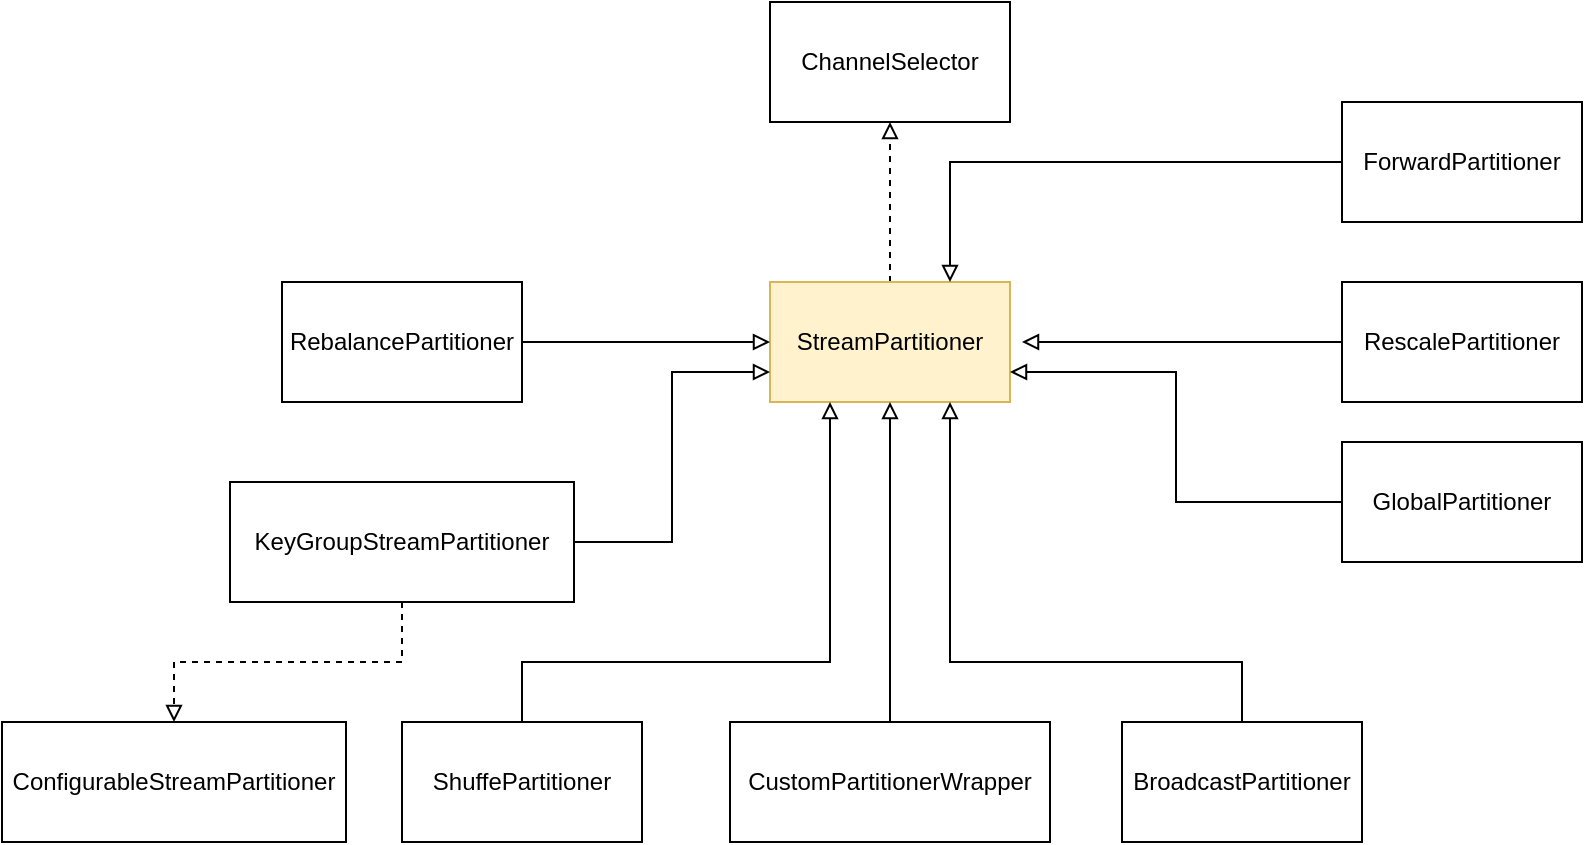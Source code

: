 <mxfile version="13.0.3" type="device"><diagram id="3nVOY_-r6zFy67tOjSUE" name="第 1 页"><mxGraphModel dx="1024" dy="592" grid="1" gridSize="10" guides="1" tooltips="1" connect="1" arrows="1" fold="1" page="1" pageScale="1" pageWidth="827" pageHeight="1169" math="0" shadow="0"><root><mxCell id="0"/><mxCell id="1" parent="0"/><mxCell id="carsAe4KsEBbg8f62nIC-3" style="edgeStyle=orthogonalEdgeStyle;rounded=0;orthogonalLoop=1;jettySize=auto;html=1;entryX=0.5;entryY=1;entryDx=0;entryDy=0;endArrow=block;endFill=0;dashed=1;" edge="1" parent="1" source="carsAe4KsEBbg8f62nIC-1" target="carsAe4KsEBbg8f62nIC-2"><mxGeometry relative="1" as="geometry"/></mxCell><mxCell id="carsAe4KsEBbg8f62nIC-1" value="StreamPartitioner" style="rounded=0;whiteSpace=wrap;html=1;fillColor=#fff2cc;strokeColor=#d6b656;" vertex="1" parent="1"><mxGeometry x="384" y="170" width="120" height="60" as="geometry"/></mxCell><mxCell id="carsAe4KsEBbg8f62nIC-21" style="edgeStyle=orthogonalEdgeStyle;rounded=0;orthogonalLoop=1;jettySize=auto;html=1;entryX=0;entryY=0.5;entryDx=0;entryDy=0;endArrow=block;endFill=0;" edge="1" parent="1" source="carsAe4KsEBbg8f62nIC-4" target="carsAe4KsEBbg8f62nIC-1"><mxGeometry relative="1" as="geometry"/></mxCell><mxCell id="carsAe4KsEBbg8f62nIC-4" value="RebalancePartitioner" style="rounded=0;whiteSpace=wrap;html=1;" vertex="1" parent="1"><mxGeometry x="140" y="170" width="120" height="60" as="geometry"/></mxCell><mxCell id="carsAe4KsEBbg8f62nIC-22" style="edgeStyle=orthogonalEdgeStyle;rounded=0;orthogonalLoop=1;jettySize=auto;html=1;entryX=0;entryY=0.75;entryDx=0;entryDy=0;endArrow=block;endFill=0;" edge="1" parent="1" source="carsAe4KsEBbg8f62nIC-6" target="carsAe4KsEBbg8f62nIC-1"><mxGeometry relative="1" as="geometry"/></mxCell><mxCell id="carsAe4KsEBbg8f62nIC-24" style="edgeStyle=orthogonalEdgeStyle;rounded=0;orthogonalLoop=1;jettySize=auto;html=1;endArrow=block;endFill=0;dashed=1;" edge="1" parent="1" source="carsAe4KsEBbg8f62nIC-6" target="carsAe4KsEBbg8f62nIC-23"><mxGeometry relative="1" as="geometry"/></mxCell><mxCell id="carsAe4KsEBbg8f62nIC-6" value="KeyGroupStreamPartitioner" style="rounded=0;whiteSpace=wrap;html=1;" vertex="1" parent="1"><mxGeometry x="114" y="270" width="172" height="60" as="geometry"/></mxCell><mxCell id="carsAe4KsEBbg8f62nIC-2" value="ChannelSelector" style="rounded=0;whiteSpace=wrap;html=1;" vertex="1" parent="1"><mxGeometry x="384" y="30" width="120" height="60" as="geometry"/></mxCell><mxCell id="carsAe4KsEBbg8f62nIC-19" style="edgeStyle=orthogonalEdgeStyle;rounded=0;orthogonalLoop=1;jettySize=auto;html=1;entryX=0.25;entryY=1;entryDx=0;entryDy=0;endArrow=block;endFill=0;" edge="1" parent="1" source="carsAe4KsEBbg8f62nIC-9" target="carsAe4KsEBbg8f62nIC-1"><mxGeometry relative="1" as="geometry"><Array as="points"><mxPoint x="260" y="360"/><mxPoint x="414" y="360"/></Array></mxGeometry></mxCell><mxCell id="carsAe4KsEBbg8f62nIC-9" value="ShuffePartitioner" style="rounded=0;whiteSpace=wrap;html=1;" vertex="1" parent="1"><mxGeometry x="200" y="390" width="120" height="60" as="geometry"/></mxCell><mxCell id="carsAe4KsEBbg8f62nIC-18" style="edgeStyle=orthogonalEdgeStyle;rounded=0;orthogonalLoop=1;jettySize=auto;html=1;entryX=0.5;entryY=1;entryDx=0;entryDy=0;endArrow=block;endFill=0;" edge="1" parent="1" source="carsAe4KsEBbg8f62nIC-10" target="carsAe4KsEBbg8f62nIC-1"><mxGeometry relative="1" as="geometry"/></mxCell><mxCell id="carsAe4KsEBbg8f62nIC-10" value="CustomPartitionerWrapper" style="rounded=0;whiteSpace=wrap;html=1;" vertex="1" parent="1"><mxGeometry x="364" y="390" width="160" height="60" as="geometry"/></mxCell><mxCell id="carsAe4KsEBbg8f62nIC-20" style="edgeStyle=orthogonalEdgeStyle;rounded=0;orthogonalLoop=1;jettySize=auto;html=1;entryX=0.75;entryY=1;entryDx=0;entryDy=0;endArrow=block;endFill=0;exitX=0.5;exitY=0;exitDx=0;exitDy=0;" edge="1" parent="1" source="carsAe4KsEBbg8f62nIC-11" target="carsAe4KsEBbg8f62nIC-1"><mxGeometry relative="1" as="geometry"><Array as="points"><mxPoint x="620" y="360"/><mxPoint x="474" y="360"/></Array></mxGeometry></mxCell><mxCell id="carsAe4KsEBbg8f62nIC-11" value="BroadcastPartitioner" style="rounded=0;whiteSpace=wrap;html=1;" vertex="1" parent="1"><mxGeometry x="560" y="390" width="120" height="60" as="geometry"/></mxCell><mxCell id="carsAe4KsEBbg8f62nIC-17" style="edgeStyle=orthogonalEdgeStyle;rounded=0;orthogonalLoop=1;jettySize=auto;html=1;entryX=1;entryY=0.75;entryDx=0;entryDy=0;endArrow=block;endFill=0;" edge="1" parent="1" source="carsAe4KsEBbg8f62nIC-12" target="carsAe4KsEBbg8f62nIC-1"><mxGeometry relative="1" as="geometry"/></mxCell><mxCell id="carsAe4KsEBbg8f62nIC-12" value="GlobalPartitioner" style="rounded=0;whiteSpace=wrap;html=1;" vertex="1" parent="1"><mxGeometry x="670" y="250" width="120" height="60" as="geometry"/></mxCell><mxCell id="carsAe4KsEBbg8f62nIC-16" style="edgeStyle=orthogonalEdgeStyle;rounded=0;orthogonalLoop=1;jettySize=auto;html=1;endArrow=block;endFill=0;" edge="1" parent="1" source="carsAe4KsEBbg8f62nIC-13"><mxGeometry relative="1" as="geometry"><mxPoint x="510" y="200" as="targetPoint"/></mxGeometry></mxCell><mxCell id="carsAe4KsEBbg8f62nIC-13" value="RescalePartitioner" style="rounded=0;whiteSpace=wrap;html=1;" vertex="1" parent="1"><mxGeometry x="670" y="170" width="120" height="60" as="geometry"/></mxCell><mxCell id="carsAe4KsEBbg8f62nIC-15" style="edgeStyle=orthogonalEdgeStyle;rounded=0;orthogonalLoop=1;jettySize=auto;html=1;entryX=0.75;entryY=0;entryDx=0;entryDy=0;endArrow=block;endFill=0;" edge="1" parent="1" source="carsAe4KsEBbg8f62nIC-14" target="carsAe4KsEBbg8f62nIC-1"><mxGeometry relative="1" as="geometry"/></mxCell><mxCell id="carsAe4KsEBbg8f62nIC-14" value="ForwardPartitioner" style="rounded=0;whiteSpace=wrap;html=1;" vertex="1" parent="1"><mxGeometry x="670" y="80" width="120" height="60" as="geometry"/></mxCell><mxCell id="carsAe4KsEBbg8f62nIC-23" value="ConfigurableStreamPartitioner" style="rounded=0;whiteSpace=wrap;html=1;" vertex="1" parent="1"><mxGeometry y="390" width="172" height="60" as="geometry"/></mxCell></root></mxGraphModel></diagram></mxfile>